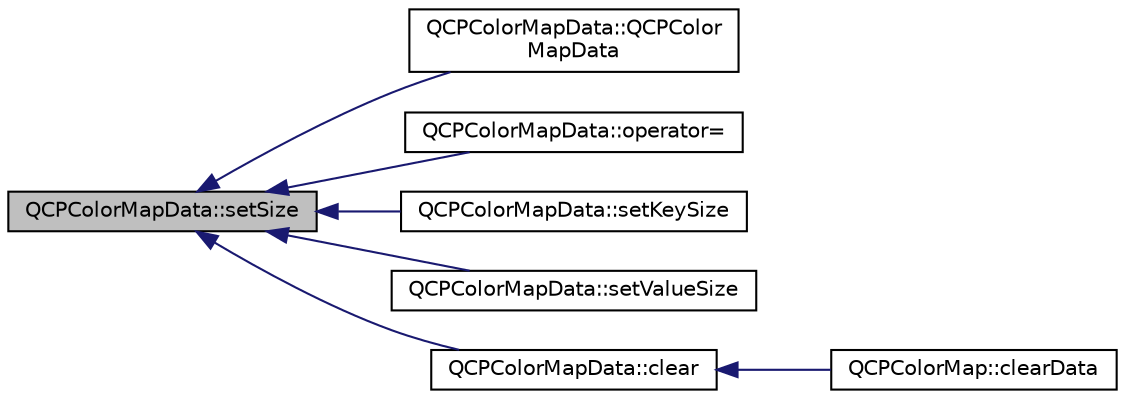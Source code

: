 digraph "QCPColorMapData::setSize"
{
  edge [fontname="Helvetica",fontsize="10",labelfontname="Helvetica",labelfontsize="10"];
  node [fontname="Helvetica",fontsize="10",shape=record];
  rankdir="LR";
  Node104 [label="QCPColorMapData::setSize",height=0.2,width=0.4,color="black", fillcolor="grey75", style="filled", fontcolor="black"];
  Node104 -> Node105 [dir="back",color="midnightblue",fontsize="10",style="solid",fontname="Helvetica"];
  Node105 [label="QCPColorMapData::QCPColor\lMapData",height=0.2,width=0.4,color="black", fillcolor="white", style="filled",URL="$d6/dc7/class_q_c_p_color_map_data.html#aac9d8eb81e18e240d89d56c01933fd23"];
  Node104 -> Node106 [dir="back",color="midnightblue",fontsize="10",style="solid",fontname="Helvetica"];
  Node106 [label="QCPColorMapData::operator=",height=0.2,width=0.4,color="black", fillcolor="white", style="filled",URL="$d6/dc7/class_q_c_p_color_map_data.html#afdf4dd1b2f5714234fe84709b85c2a8d"];
  Node104 -> Node107 [dir="back",color="midnightblue",fontsize="10",style="solid",fontname="Helvetica"];
  Node107 [label="QCPColorMapData::setKeySize",height=0.2,width=0.4,color="black", fillcolor="white", style="filled",URL="$d6/dc7/class_q_c_p_color_map_data.html#ac7ef70e383aface34b44dbde49234b6b"];
  Node104 -> Node108 [dir="back",color="midnightblue",fontsize="10",style="solid",fontname="Helvetica"];
  Node108 [label="QCPColorMapData::setValueSize",height=0.2,width=0.4,color="black", fillcolor="white", style="filled",URL="$d6/dc7/class_q_c_p_color_map_data.html#a0893c9e3914513048b45e3429ffd16f2"];
  Node104 -> Node109 [dir="back",color="midnightblue",fontsize="10",style="solid",fontname="Helvetica"];
  Node109 [label="QCPColorMapData::clear",height=0.2,width=0.4,color="black", fillcolor="white", style="filled",URL="$d6/dc7/class_q_c_p_color_map_data.html#a9910ba830e96955bd5c8e5bef1e77ef3"];
  Node109 -> Node110 [dir="back",color="midnightblue",fontsize="10",style="solid",fontname="Helvetica"];
  Node110 [label="QCPColorMap::clearData",height=0.2,width=0.4,color="black", fillcolor="white", style="filled",URL="$df/dea/class_q_c_p_color_map.html#a0545dce5383766885912331705a8e099"];
}
